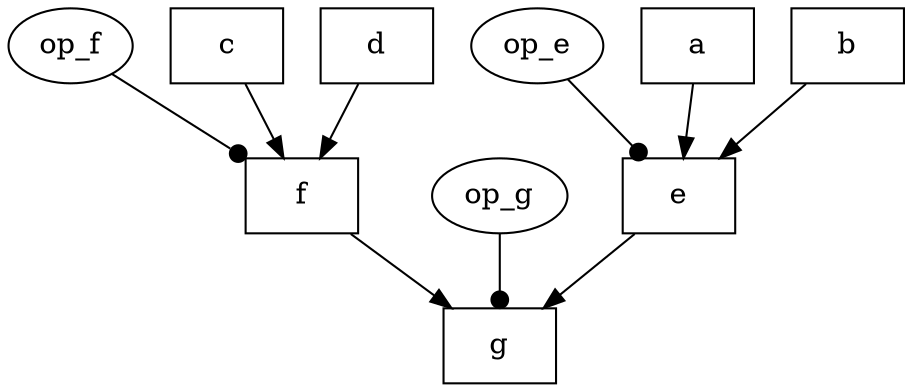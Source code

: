 strict digraph "" {
	node [label="\N"];
	e	[args="('a', 'b')",
		has_value=False,
		is_frozen=False,
		is_recipe=False,
		kwargs="{}",
		label=e,
		recipe=op_e,
		shape=box,
		topological_generation_index=1,
		type=standard,
		value=None];
	g	[args="('e', 'f')",
		has_value=False,
		is_frozen=False,
		is_recipe=False,
		kwargs="{}",
		label=g,
		recipe=op_g,
		shape=box,
		topological_generation_index=2,
		type=standard,
		value=None];
	e -> g;
	op_e	[has_value=False,
		is_frozen=False,
		is_recipe=True,
		label=op_e,
		shape=ellipse,
		topological_generation_index=0,
		type=standard,
		value=None];
	op_e -> e	[arrowhead=dot];
	a	[has_value=False,
		is_frozen=False,
		is_recipe=False,
		label=a,
		shape=box,
		topological_generation_index=0,
		type=standard,
		value=None];
	a -> e;
	b	[has_value=False,
		is_frozen=False,
		is_recipe=False,
		label=b,
		shape=box,
		topological_generation_index=0,
		type=standard,
		value=None];
	b -> e;
	f	[args="('c', 'd')",
		has_value=False,
		is_frozen=False,
		is_recipe=False,
		kwargs="{}",
		label=f,
		recipe=op_f,
		shape=box,
		topological_generation_index=1,
		type=standard,
		value=None];
	f -> g;
	op_f	[has_value=False,
		is_frozen=False,
		is_recipe=True,
		label=op_f,
		shape=ellipse,
		topological_generation_index=0,
		type=standard,
		value=None];
	op_f -> f	[arrowhead=dot];
	c	[has_value=False,
		is_frozen=False,
		is_recipe=False,
		label=c,
		shape=box,
		topological_generation_index=0,
		type=standard,
		value=None];
	c -> f;
	d	[has_value=False,
		is_frozen=False,
		is_recipe=False,
		label=d,
		shape=box,
		topological_generation_index=0,
		type=standard,
		value=None];
	d -> f;
	op_g	[has_value=False,
		is_frozen=False,
		is_recipe=True,
		label=op_g,
		shape=ellipse,
		topological_generation_index=0,
		type=standard,
		value=None];
	op_g -> g	[arrowhead=dot];
}
